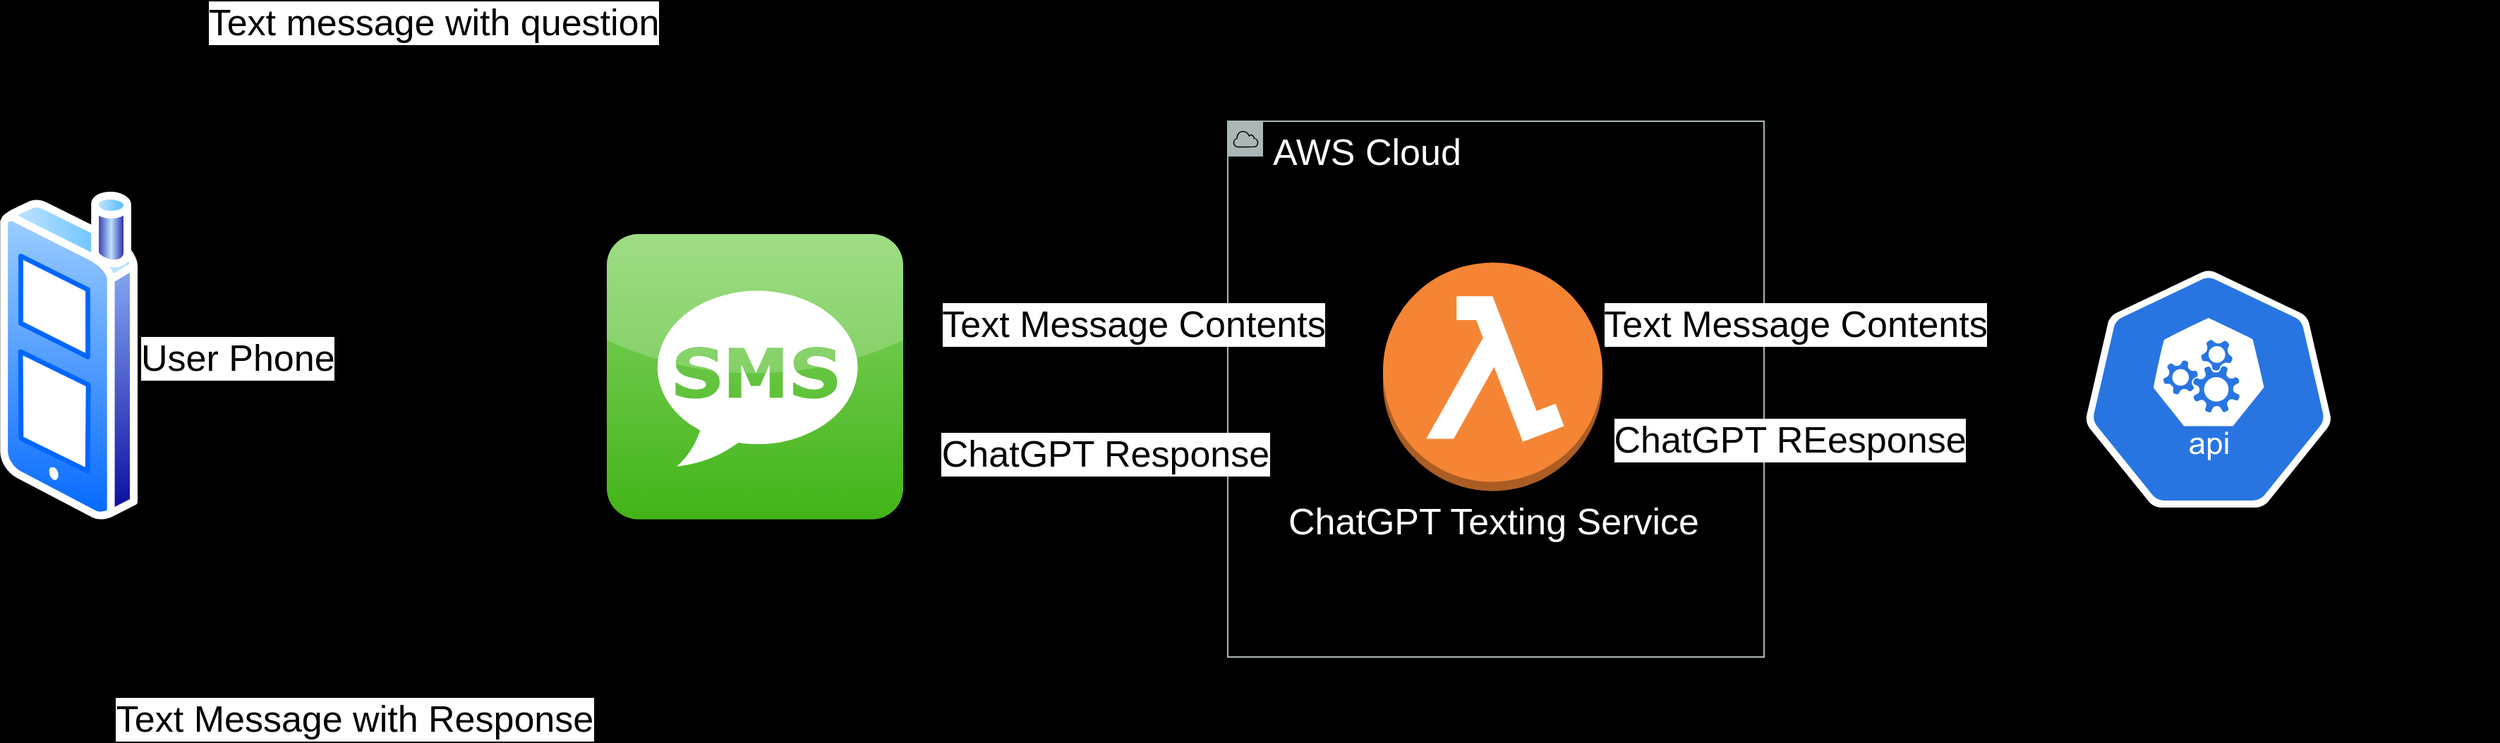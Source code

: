 <mxfile>
    <diagram id="vqyctO_IrP8zWpfwo3x8" name="Page-1">
        <mxGraphModel dx="2856" dy="1566" grid="1" gridSize="10" guides="1" tooltips="1" connect="1" arrows="1" fold="1" page="1" pageScale="1" pageWidth="850" pageHeight="1100" background="#000000" math="0" shadow="0">
            <root>
                <mxCell id="0"/>
                <mxCell id="1" parent="0"/>
                <mxCell id="3" value="&lt;font color=&quot;#ffffff&quot; style=&quot;font-size: 26px;&quot;&gt;AWS Cloud&lt;/font&gt;" style="sketch=0;outlineConnect=0;gradientColor=none;html=1;whiteSpace=wrap;fontSize=26;fontStyle=0;shape=mxgraph.aws4.group;grIcon=mxgraph.aws4.group_aws_cloud;strokeColor=#AAB7B8;fillColor=none;verticalAlign=top;align=left;spacingLeft=30;fontColor=#AAB7B8;dashed=0;" parent="1" vertex="1">
                    <mxGeometry x="620" y="550" width="380" height="380" as="geometry"/>
                </mxCell>
                <mxCell id="33" value="Text message with question" style="edgeStyle=elbowEdgeStyle;html=1;elbow=vertical;fontSize=26;" edge="1" parent="1" source="2" target="29">
                    <mxGeometry relative="1" as="geometry">
                        <mxPoint x="140" y="400" as="targetPoint"/>
                        <Array as="points">
                            <mxPoint x="40" y="480"/>
                        </Array>
                    </mxGeometry>
                </mxCell>
                <mxCell id="2" value="User Phone" style="aspect=fixed;perimeter=ellipsePerimeter;html=1;align=left;shadow=0;dashed=0;spacingTop=3;image;image=img/lib/active_directory/cell_phone.svg;labelPosition=right;verticalLabelPosition=middle;verticalAlign=middle;fontSize=26;" parent="1" vertex="1">
                    <mxGeometry x="-250" y="600" width="97.61" height="232.4" as="geometry"/>
                </mxCell>
                <mxCell id="11" value="ChatGPT Texting Service" style="outlineConnect=0;dashed=0;verticalLabelPosition=bottom;verticalAlign=top;align=center;html=1;shape=mxgraph.aws3.lambda_function;fillColor=#F58534;gradientColor=none;fontSize=26;fontColor=#FFFFFF;" parent="1" vertex="1">
                    <mxGeometry x="730" y="650.2" width="155.5" height="162" as="geometry"/>
                </mxCell>
                <mxCell id="28" value="OpenAI API ChatGPT" style="sketch=0;html=1;dashed=0;whitespace=wrap;fillColor=#2875E2;strokeColor=#ffffff;points=[[0.005,0.63,0],[0.1,0.2,0],[0.9,0.2,0],[0.5,0,0],[0.995,0.63,0],[0.72,0.99,0],[0.5,1,0],[0.28,0.99,0]];verticalLabelPosition=bottom;align=center;verticalAlign=top;shape=mxgraph.kubernetes.icon;prIcon=api;fontSize=26;" vertex="1" parent="1">
                    <mxGeometry x="1110" y="656" width="410" height="168" as="geometry"/>
                </mxCell>
                <mxCell id="29" value="Twilio SMS Phone Number" style="dashed=0;outlineConnect=0;html=1;align=center;labelPosition=center;verticalLabelPosition=bottom;verticalAlign=top;shape=mxgraph.webicons.sms;fillColor=#86D466;gradientColor=#42B418;fontSize=26;" vertex="1" parent="1">
                    <mxGeometry x="180" y="630" width="210" height="202.4" as="geometry"/>
                </mxCell>
                <mxCell id="37" style="edgeStyle=elbowEdgeStyle;html=1;exitX=0.5;exitY=1;exitDx=0;exitDy=0;endArrow=none;endFill=0;startArrow=classic;startFill=1;fontSize=26;" edge="1" parent="1" source="2" target="29">
                    <mxGeometry relative="1" as="geometry">
                        <mxPoint x="290" y="980" as="targetPoint"/>
                        <mxPoint x="-199.995" y="910" as="sourcePoint"/>
                        <Array as="points">
                            <mxPoint x="70" y="970"/>
                            <mxPoint x="300" y="930"/>
                            <mxPoint x="180" y="990"/>
                        </Array>
                    </mxGeometry>
                </mxCell>
                <mxCell id="42" value="Text Message with Response" style="edgeLabel;html=1;align=center;verticalAlign=middle;resizable=0;points=[];fontSize=26;" vertex="1" connectable="0" parent="37">
                    <mxGeometry x="-0.11" y="-4" relative="1" as="geometry">
                        <mxPoint x="1" as="offset"/>
                    </mxGeometry>
                </mxCell>
                <mxCell id="45" value="" style="edgeStyle=none;orthogonalLoop=1;jettySize=auto;html=1;startArrow=classic;startFill=1;endArrow=none;endFill=0;entryX=0.145;entryY=0.855;entryDx=0;entryDy=0;entryPerimeter=0;fontSize=26;" edge="1" parent="1" target="11">
                    <mxGeometry width="80" relative="1" as="geometry">
                        <mxPoint x="400" y="789" as="sourcePoint"/>
                        <mxPoint x="710" y="790" as="targetPoint"/>
                        <Array as="points">
                            <mxPoint x="490" y="790"/>
                        </Array>
                    </mxGeometry>
                </mxCell>
                <mxCell id="50" value="ChatGPT Response" style="edgeLabel;html=1;align=center;verticalAlign=middle;resizable=0;points=[];fontSize=26;" vertex="1" connectable="0" parent="45">
                    <mxGeometry x="-0.248" y="4" relative="1" as="geometry">
                        <mxPoint as="offset"/>
                    </mxGeometry>
                </mxCell>
                <mxCell id="46" value="" style="edgeStyle=none;orthogonalLoop=1;jettySize=auto;html=1;startArrow=classic;startFill=1;endArrow=none;endFill=0;fontSize=26;" edge="1" parent="1">
                    <mxGeometry width="80" relative="1" as="geometry">
                        <mxPoint x="730" y="700" as="sourcePoint"/>
                        <mxPoint x="390" y="700" as="targetPoint"/>
                        <Array as="points">
                            <mxPoint x="470" y="700"/>
                        </Array>
                    </mxGeometry>
                </mxCell>
                <mxCell id="49" value="Text Message Contents" style="edgeLabel;html=1;align=center;verticalAlign=middle;resizable=0;points=[];fontSize=26;" vertex="1" connectable="0" parent="46">
                    <mxGeometry x="0.044" y="-6" relative="1" as="geometry">
                        <mxPoint as="offset"/>
                    </mxGeometry>
                </mxCell>
                <mxCell id="47" value="" style="edgeStyle=none;orthogonalLoop=1;jettySize=auto;html=1;startArrow=classic;startFill=1;endArrow=none;endFill=0;fontSize=26;" edge="1" parent="1">
                    <mxGeometry width="80" relative="1" as="geometry">
                        <mxPoint x="1225.5" y="700" as="sourcePoint"/>
                        <mxPoint x="885.5" y="700" as="targetPoint"/>
                        <Array as="points">
                            <mxPoint x="965.5" y="700"/>
                        </Array>
                    </mxGeometry>
                </mxCell>
                <mxCell id="51" value="Text Message Contents" style="edgeLabel;html=1;align=center;verticalAlign=middle;resizable=0;points=[];fontSize=26;" vertex="1" connectable="0" parent="47">
                    <mxGeometry x="0.194" y="-6" relative="1" as="geometry">
                        <mxPoint x="-1" as="offset"/>
                    </mxGeometry>
                </mxCell>
                <mxCell id="48" value="" style="edgeStyle=none;orthogonalLoop=1;jettySize=auto;html=1;startArrow=classic;startFill=1;endArrow=none;endFill=0;entryX=0.145;entryY=0.855;entryDx=0;entryDy=0;entryPerimeter=0;fontSize=26;" edge="1" parent="1">
                    <mxGeometry width="80" relative="1" as="geometry">
                        <mxPoint x="880" y="780.29" as="sourcePoint"/>
                        <mxPoint x="1232.547" y="780" as="targetPoint"/>
                        <Array as="points">
                            <mxPoint x="970" y="781.29"/>
                        </Array>
                    </mxGeometry>
                </mxCell>
                <mxCell id="52" value="ChatGPT REesponse" style="edgeLabel;html=1;align=center;verticalAlign=middle;resizable=0;points=[];fontSize=26;" vertex="1" connectable="0" parent="48">
                    <mxGeometry x="-0.22" y="5" relative="1" as="geometry">
                        <mxPoint as="offset"/>
                    </mxGeometry>
                </mxCell>
            </root>
        </mxGraphModel>
    </diagram>
</mxfile>